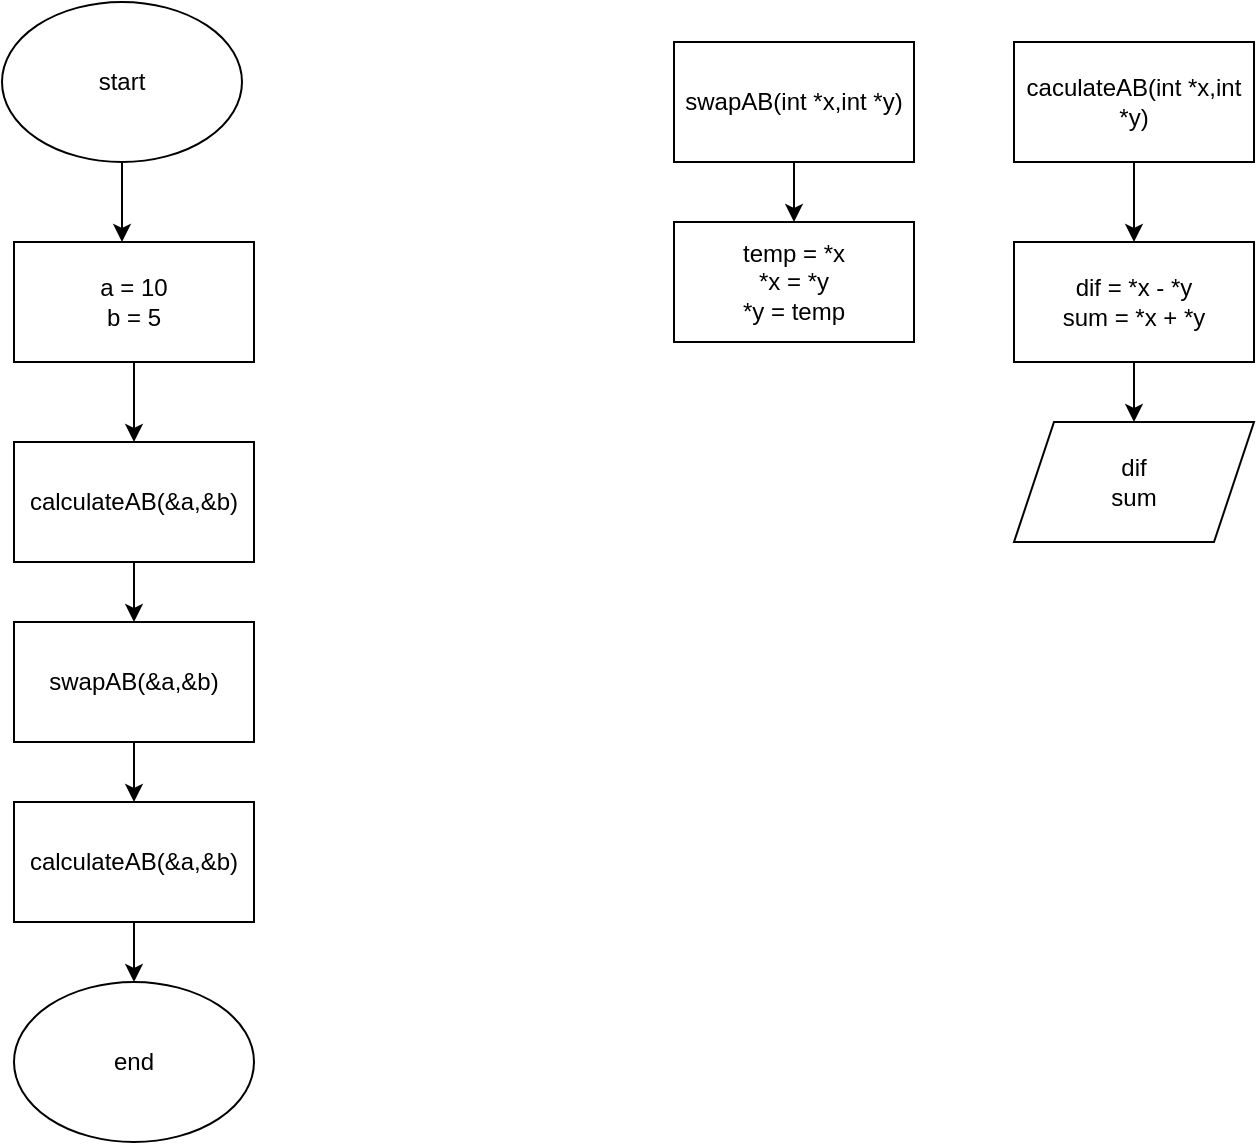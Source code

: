 <mxfile version="22.1.2" type="device">
  <diagram id="C5RBs43oDa-KdzZeNtuy" name="Page-1">
    <mxGraphModel dx="1036" dy="606" grid="1" gridSize="10" guides="1" tooltips="1" connect="1" arrows="1" fold="1" page="1" pageScale="1" pageWidth="827" pageHeight="1169" math="0" shadow="0">
      <root>
        <mxCell id="WIyWlLk6GJQsqaUBKTNV-0" />
        <mxCell id="WIyWlLk6GJQsqaUBKTNV-1" parent="WIyWlLk6GJQsqaUBKTNV-0" />
        <mxCell id="vghGXGC_Hi2z6te8nmUd-9" style="edgeStyle=orthogonalEdgeStyle;rounded=0;orthogonalLoop=1;jettySize=auto;html=1;exitX=0.5;exitY=1;exitDx=0;exitDy=0;" edge="1" parent="WIyWlLk6GJQsqaUBKTNV-1" source="vghGXGC_Hi2z6te8nmUd-0">
          <mxGeometry relative="1" as="geometry">
            <mxPoint x="414" y="160" as="targetPoint" />
          </mxGeometry>
        </mxCell>
        <mxCell id="vghGXGC_Hi2z6te8nmUd-0" value="start" style="ellipse;whiteSpace=wrap;html=1;" vertex="1" parent="WIyWlLk6GJQsqaUBKTNV-1">
          <mxGeometry x="354" y="40" width="120" height="80" as="geometry" />
        </mxCell>
        <mxCell id="vghGXGC_Hi2z6te8nmUd-3" style="edgeStyle=orthogonalEdgeStyle;rounded=0;orthogonalLoop=1;jettySize=auto;html=1;exitX=0.5;exitY=1;exitDx=0;exitDy=0;entryX=0.5;entryY=0;entryDx=0;entryDy=0;" edge="1" parent="WIyWlLk6GJQsqaUBKTNV-1" source="vghGXGC_Hi2z6te8nmUd-1" target="vghGXGC_Hi2z6te8nmUd-2">
          <mxGeometry relative="1" as="geometry" />
        </mxCell>
        <mxCell id="vghGXGC_Hi2z6te8nmUd-1" value="swapAB(int *x,int *y)" style="rounded=0;whiteSpace=wrap;html=1;" vertex="1" parent="WIyWlLk6GJQsqaUBKTNV-1">
          <mxGeometry x="690" y="60" width="120" height="60" as="geometry" />
        </mxCell>
        <mxCell id="vghGXGC_Hi2z6te8nmUd-2" value="temp = *x&lt;br&gt;*x = *y&lt;br&gt;*y = temp" style="rounded=0;whiteSpace=wrap;html=1;" vertex="1" parent="WIyWlLk6GJQsqaUBKTNV-1">
          <mxGeometry x="690" y="150" width="120" height="60" as="geometry" />
        </mxCell>
        <mxCell id="vghGXGC_Hi2z6te8nmUd-5" style="edgeStyle=orthogonalEdgeStyle;rounded=0;orthogonalLoop=1;jettySize=auto;html=1;exitX=0.5;exitY=1;exitDx=0;exitDy=0;" edge="1" parent="WIyWlLk6GJQsqaUBKTNV-1" source="vghGXGC_Hi2z6te8nmUd-4">
          <mxGeometry relative="1" as="geometry">
            <mxPoint x="920" y="160" as="targetPoint" />
          </mxGeometry>
        </mxCell>
        <mxCell id="vghGXGC_Hi2z6te8nmUd-4" value="caculateAB(int *x,int *y)" style="rounded=0;whiteSpace=wrap;html=1;" vertex="1" parent="WIyWlLk6GJQsqaUBKTNV-1">
          <mxGeometry x="860" y="60" width="120" height="60" as="geometry" />
        </mxCell>
        <mxCell id="vghGXGC_Hi2z6te8nmUd-8" style="edgeStyle=orthogonalEdgeStyle;rounded=0;orthogonalLoop=1;jettySize=auto;html=1;exitX=0.5;exitY=1;exitDx=0;exitDy=0;" edge="1" parent="WIyWlLk6GJQsqaUBKTNV-1" source="vghGXGC_Hi2z6te8nmUd-6" target="vghGXGC_Hi2z6te8nmUd-7">
          <mxGeometry relative="1" as="geometry" />
        </mxCell>
        <mxCell id="vghGXGC_Hi2z6te8nmUd-6" value="dif = *x - *y&lt;br&gt;sum = *x + *y" style="rounded=0;whiteSpace=wrap;html=1;" vertex="1" parent="WIyWlLk6GJQsqaUBKTNV-1">
          <mxGeometry x="860" y="160" width="120" height="60" as="geometry" />
        </mxCell>
        <mxCell id="vghGXGC_Hi2z6te8nmUd-7" value="dif&lt;br&gt;sum" style="shape=parallelogram;perimeter=parallelogramPerimeter;whiteSpace=wrap;html=1;fixedSize=1;" vertex="1" parent="WIyWlLk6GJQsqaUBKTNV-1">
          <mxGeometry x="860" y="250" width="120" height="60" as="geometry" />
        </mxCell>
        <mxCell id="vghGXGC_Hi2z6te8nmUd-13" style="edgeStyle=orthogonalEdgeStyle;rounded=0;orthogonalLoop=1;jettySize=auto;html=1;exitX=0.5;exitY=1;exitDx=0;exitDy=0;" edge="1" parent="WIyWlLk6GJQsqaUBKTNV-1" source="vghGXGC_Hi2z6te8nmUd-11" target="vghGXGC_Hi2z6te8nmUd-12">
          <mxGeometry relative="1" as="geometry" />
        </mxCell>
        <mxCell id="vghGXGC_Hi2z6te8nmUd-11" value="a = 10&lt;br&gt;b = 5" style="rounded=0;whiteSpace=wrap;html=1;" vertex="1" parent="WIyWlLk6GJQsqaUBKTNV-1">
          <mxGeometry x="360" y="160" width="120" height="60" as="geometry" />
        </mxCell>
        <mxCell id="vghGXGC_Hi2z6te8nmUd-14" style="edgeStyle=orthogonalEdgeStyle;rounded=0;orthogonalLoop=1;jettySize=auto;html=1;exitX=0.5;exitY=1;exitDx=0;exitDy=0;" edge="1" parent="WIyWlLk6GJQsqaUBKTNV-1" source="vghGXGC_Hi2z6te8nmUd-12">
          <mxGeometry relative="1" as="geometry">
            <mxPoint x="420" y="350" as="targetPoint" />
          </mxGeometry>
        </mxCell>
        <mxCell id="vghGXGC_Hi2z6te8nmUd-12" value="calculateAB(&amp;amp;a,&amp;amp;b)" style="rounded=0;whiteSpace=wrap;html=1;" vertex="1" parent="WIyWlLk6GJQsqaUBKTNV-1">
          <mxGeometry x="360" y="260" width="120" height="60" as="geometry" />
        </mxCell>
        <mxCell id="vghGXGC_Hi2z6te8nmUd-17" style="edgeStyle=orthogonalEdgeStyle;rounded=0;orthogonalLoop=1;jettySize=auto;html=1;exitX=0.5;exitY=1;exitDx=0;exitDy=0;entryX=0.5;entryY=0;entryDx=0;entryDy=0;" edge="1" parent="WIyWlLk6GJQsqaUBKTNV-1" source="vghGXGC_Hi2z6te8nmUd-15" target="vghGXGC_Hi2z6te8nmUd-16">
          <mxGeometry relative="1" as="geometry" />
        </mxCell>
        <mxCell id="vghGXGC_Hi2z6te8nmUd-15" value="swapAB(&amp;amp;a,&amp;amp;b)" style="rounded=0;whiteSpace=wrap;html=1;" vertex="1" parent="WIyWlLk6GJQsqaUBKTNV-1">
          <mxGeometry x="360" y="350" width="120" height="60" as="geometry" />
        </mxCell>
        <mxCell id="vghGXGC_Hi2z6te8nmUd-19" style="edgeStyle=orthogonalEdgeStyle;rounded=0;orthogonalLoop=1;jettySize=auto;html=1;exitX=0.5;exitY=1;exitDx=0;exitDy=0;" edge="1" parent="WIyWlLk6GJQsqaUBKTNV-1" source="vghGXGC_Hi2z6te8nmUd-16" target="vghGXGC_Hi2z6te8nmUd-18">
          <mxGeometry relative="1" as="geometry" />
        </mxCell>
        <mxCell id="vghGXGC_Hi2z6te8nmUd-16" value="calculateAB(&amp;amp;a,&amp;amp;b)" style="rounded=0;whiteSpace=wrap;html=1;" vertex="1" parent="WIyWlLk6GJQsqaUBKTNV-1">
          <mxGeometry x="360" y="440" width="120" height="60" as="geometry" />
        </mxCell>
        <mxCell id="vghGXGC_Hi2z6te8nmUd-18" value="end" style="ellipse;whiteSpace=wrap;html=1;" vertex="1" parent="WIyWlLk6GJQsqaUBKTNV-1">
          <mxGeometry x="360" y="530" width="120" height="80" as="geometry" />
        </mxCell>
      </root>
    </mxGraphModel>
  </diagram>
</mxfile>
